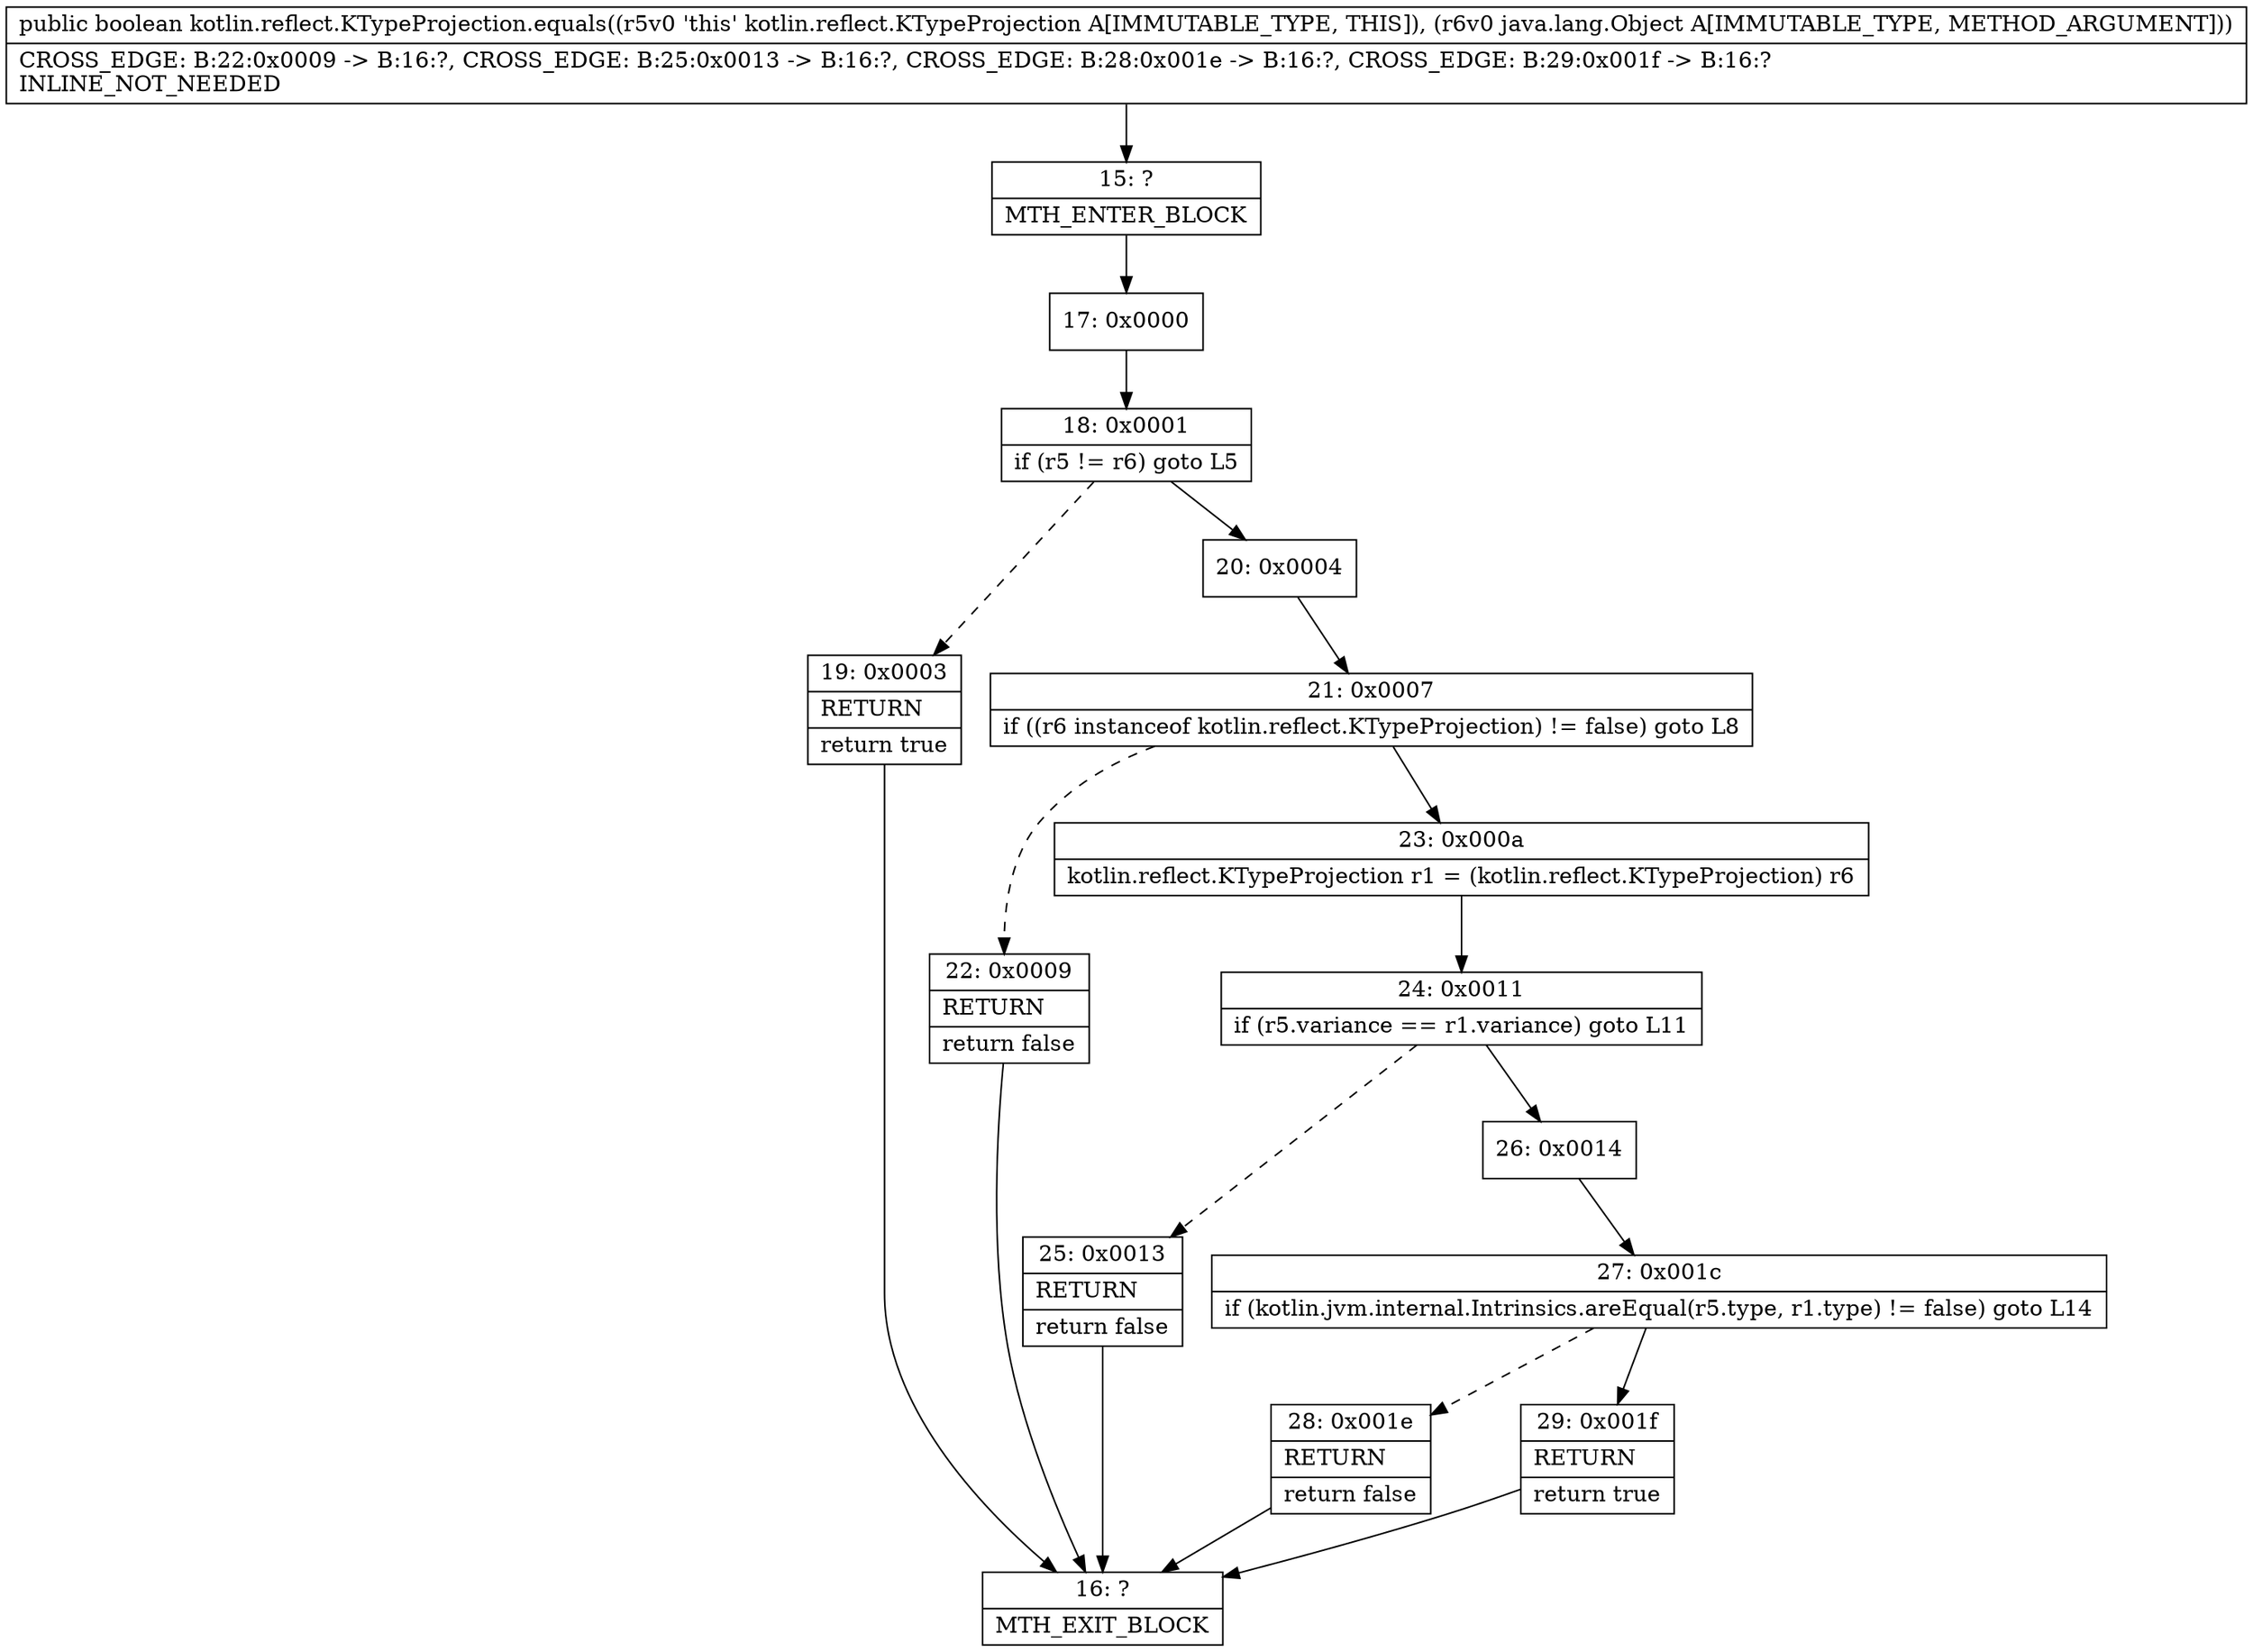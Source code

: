 digraph "CFG forkotlin.reflect.KTypeProjection.equals(Ljava\/lang\/Object;)Z" {
Node_15 [shape=record,label="{15\:\ ?|MTH_ENTER_BLOCK\l}"];
Node_17 [shape=record,label="{17\:\ 0x0000}"];
Node_18 [shape=record,label="{18\:\ 0x0001|if (r5 != r6) goto L5\l}"];
Node_19 [shape=record,label="{19\:\ 0x0003|RETURN\l|return true\l}"];
Node_16 [shape=record,label="{16\:\ ?|MTH_EXIT_BLOCK\l}"];
Node_20 [shape=record,label="{20\:\ 0x0004}"];
Node_21 [shape=record,label="{21\:\ 0x0007|if ((r6 instanceof kotlin.reflect.KTypeProjection) != false) goto L8\l}"];
Node_22 [shape=record,label="{22\:\ 0x0009|RETURN\l|return false\l}"];
Node_23 [shape=record,label="{23\:\ 0x000a|kotlin.reflect.KTypeProjection r1 = (kotlin.reflect.KTypeProjection) r6\l}"];
Node_24 [shape=record,label="{24\:\ 0x0011|if (r5.variance == r1.variance) goto L11\l}"];
Node_25 [shape=record,label="{25\:\ 0x0013|RETURN\l|return false\l}"];
Node_26 [shape=record,label="{26\:\ 0x0014}"];
Node_27 [shape=record,label="{27\:\ 0x001c|if (kotlin.jvm.internal.Intrinsics.areEqual(r5.type, r1.type) != false) goto L14\l}"];
Node_28 [shape=record,label="{28\:\ 0x001e|RETURN\l|return false\l}"];
Node_29 [shape=record,label="{29\:\ 0x001f|RETURN\l|return true\l}"];
MethodNode[shape=record,label="{public boolean kotlin.reflect.KTypeProjection.equals((r5v0 'this' kotlin.reflect.KTypeProjection A[IMMUTABLE_TYPE, THIS]), (r6v0 java.lang.Object A[IMMUTABLE_TYPE, METHOD_ARGUMENT]))  | CROSS_EDGE: B:22:0x0009 \-\> B:16:?, CROSS_EDGE: B:25:0x0013 \-\> B:16:?, CROSS_EDGE: B:28:0x001e \-\> B:16:?, CROSS_EDGE: B:29:0x001f \-\> B:16:?\lINLINE_NOT_NEEDED\l}"];
MethodNode -> Node_15;Node_15 -> Node_17;
Node_17 -> Node_18;
Node_18 -> Node_19[style=dashed];
Node_18 -> Node_20;
Node_19 -> Node_16;
Node_20 -> Node_21;
Node_21 -> Node_22[style=dashed];
Node_21 -> Node_23;
Node_22 -> Node_16;
Node_23 -> Node_24;
Node_24 -> Node_25[style=dashed];
Node_24 -> Node_26;
Node_25 -> Node_16;
Node_26 -> Node_27;
Node_27 -> Node_28[style=dashed];
Node_27 -> Node_29;
Node_28 -> Node_16;
Node_29 -> Node_16;
}

